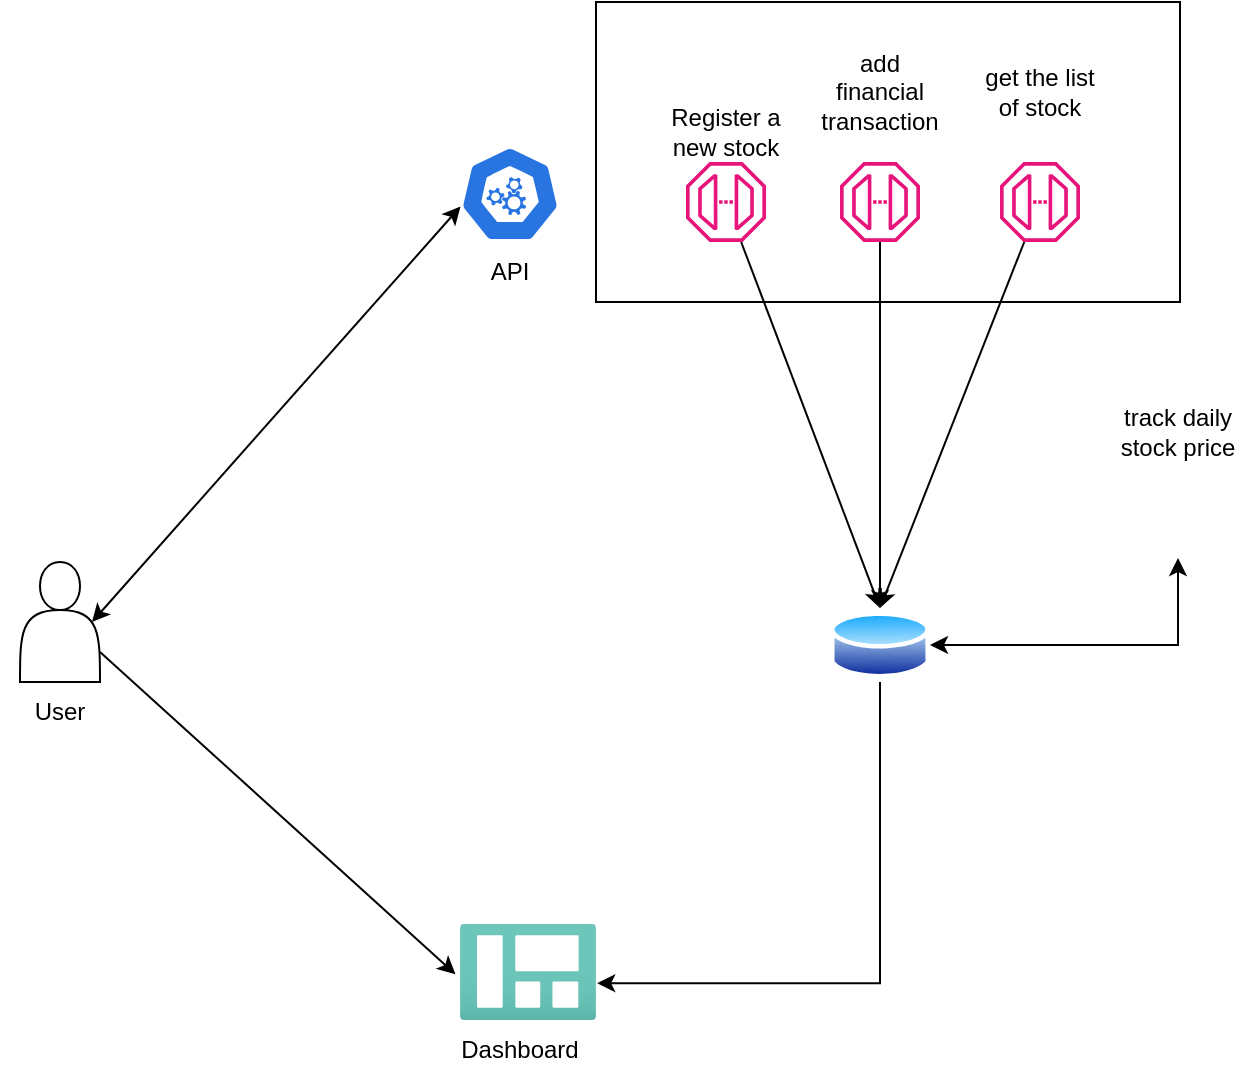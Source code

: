 <mxfile version="22.1.21" type="github">
  <diagram name="Page-1" id="amXx1AUA7oKwc4YvYZCA">
    <mxGraphModel dx="1037" dy="590" grid="1" gridSize="10" guides="1" tooltips="1" connect="1" arrows="1" fold="1" page="1" pageScale="1" pageWidth="827" pageHeight="1169" math="0" shadow="0">
      <root>
        <mxCell id="0" />
        <mxCell id="1" parent="0" />
        <mxCell id="Bt12XFEMHYhlOBlWCHLS-24" value="" style="rounded=0;whiteSpace=wrap;html=1;" vertex="1" parent="1">
          <mxGeometry x="348" y="100" width="292" height="150" as="geometry" />
        </mxCell>
        <mxCell id="Bt12XFEMHYhlOBlWCHLS-2" value="" style="shape=actor;whiteSpace=wrap;html=1;" vertex="1" parent="1">
          <mxGeometry x="60" y="380" width="40" height="60" as="geometry" />
        </mxCell>
        <mxCell id="Bt12XFEMHYhlOBlWCHLS-3" value="" style="aspect=fixed;sketch=0;html=1;dashed=0;whitespace=wrap;fillColor=#2875E2;strokeColor=#ffffff;points=[[0.005,0.63,0],[0.1,0.2,0],[0.9,0.2,0],[0.5,0,0],[0.995,0.63,0],[0.72,0.99,0],[0.5,1,0],[0.28,0.99,0]];shape=mxgraph.kubernetes.icon2;prIcon=api" vertex="1" parent="1">
          <mxGeometry x="280" y="172" width="50" height="48" as="geometry" />
        </mxCell>
        <mxCell id="Bt12XFEMHYhlOBlWCHLS-4" value="" style="image;aspect=fixed;html=1;points=[];align=center;fontSize=12;image=img/lib/azure2/general/Dashboard.svg;" vertex="1" parent="1">
          <mxGeometry x="280" y="561" width="68" height="48" as="geometry" />
        </mxCell>
        <mxCell id="Bt12XFEMHYhlOBlWCHLS-5" value="" style="sketch=0;outlineConnect=0;fontColor=#232F3E;gradientColor=none;fillColor=#E7157B;strokeColor=none;dashed=0;verticalLabelPosition=bottom;verticalAlign=top;align=center;html=1;fontSize=12;fontStyle=0;aspect=fixed;pointerEvents=1;shape=mxgraph.aws4.endpoint;" vertex="1" parent="1">
          <mxGeometry x="550" y="180" width="40" height="40" as="geometry" />
        </mxCell>
        <mxCell id="Bt12XFEMHYhlOBlWCHLS-6" value="User" style="text;html=1;strokeColor=none;fillColor=none;align=center;verticalAlign=middle;whiteSpace=wrap;rounded=0;" vertex="1" parent="1">
          <mxGeometry x="50" y="440" width="60" height="30" as="geometry" />
        </mxCell>
        <mxCell id="Bt12XFEMHYhlOBlWCHLS-7" value="API" style="text;html=1;strokeColor=none;fillColor=none;align=center;verticalAlign=middle;whiteSpace=wrap;rounded=0;" vertex="1" parent="1">
          <mxGeometry x="275" y="220" width="60" height="30" as="geometry" />
        </mxCell>
        <mxCell id="Bt12XFEMHYhlOBlWCHLS-8" value="Dashboard" style="text;html=1;strokeColor=none;fillColor=none;align=center;verticalAlign=middle;whiteSpace=wrap;rounded=0;" vertex="1" parent="1">
          <mxGeometry x="280" y="609" width="60" height="30" as="geometry" />
        </mxCell>
        <mxCell id="Bt12XFEMHYhlOBlWCHLS-9" value="" style="sketch=0;outlineConnect=0;fontColor=#232F3E;gradientColor=none;fillColor=#E7157B;strokeColor=none;dashed=0;verticalLabelPosition=bottom;verticalAlign=top;align=center;html=1;fontSize=12;fontStyle=0;aspect=fixed;pointerEvents=1;shape=mxgraph.aws4.endpoint;" vertex="1" parent="1">
          <mxGeometry x="470" y="180" width="40" height="40" as="geometry" />
        </mxCell>
        <mxCell id="Bt12XFEMHYhlOBlWCHLS-11" value="" style="sketch=0;outlineConnect=0;fontColor=#232F3E;gradientColor=none;fillColor=#E7157B;strokeColor=none;dashed=0;verticalLabelPosition=bottom;verticalAlign=top;align=center;html=1;fontSize=12;fontStyle=0;aspect=fixed;pointerEvents=1;shape=mxgraph.aws4.endpoint;" vertex="1" parent="1">
          <mxGeometry x="393" y="180" width="40" height="40" as="geometry" />
        </mxCell>
        <mxCell id="Bt12XFEMHYhlOBlWCHLS-13" value="Register a new stock" style="text;html=1;strokeColor=none;fillColor=none;align=center;verticalAlign=middle;whiteSpace=wrap;rounded=0;" vertex="1" parent="1">
          <mxGeometry x="383" y="150" width="60" height="30" as="geometry" />
        </mxCell>
        <mxCell id="Bt12XFEMHYhlOBlWCHLS-14" value="add financial transaction" style="text;html=1;strokeColor=none;fillColor=none;align=center;verticalAlign=middle;whiteSpace=wrap;rounded=0;" vertex="1" parent="1">
          <mxGeometry x="460" y="130" width="60" height="30" as="geometry" />
        </mxCell>
        <mxCell id="Bt12XFEMHYhlOBlWCHLS-16" value="" style="endArrow=classic;startArrow=classic;html=1;rounded=0;exitX=0.9;exitY=0.5;exitDx=0;exitDy=0;exitPerimeter=0;entryX=0.005;entryY=0.63;entryDx=0;entryDy=0;entryPerimeter=0;" edge="1" parent="1" source="Bt12XFEMHYhlOBlWCHLS-2" target="Bt12XFEMHYhlOBlWCHLS-3">
          <mxGeometry width="50" height="50" relative="1" as="geometry">
            <mxPoint x="170" y="550" as="sourcePoint" />
            <mxPoint x="220" y="500" as="targetPoint" />
          </mxGeometry>
        </mxCell>
        <mxCell id="Bt12XFEMHYhlOBlWCHLS-17" value="" style="endArrow=classic;html=1;rounded=0;exitX=1;exitY=0.75;exitDx=0;exitDy=0;entryX=-0.033;entryY=0.523;entryDx=0;entryDy=0;entryPerimeter=0;" edge="1" parent="1" source="Bt12XFEMHYhlOBlWCHLS-2" target="Bt12XFEMHYhlOBlWCHLS-4">
          <mxGeometry width="50" height="50" relative="1" as="geometry">
            <mxPoint x="170" y="550" as="sourcePoint" />
            <mxPoint x="220" y="500" as="targetPoint" />
          </mxGeometry>
        </mxCell>
        <mxCell id="Bt12XFEMHYhlOBlWCHLS-18" value="" style="image;aspect=fixed;perimeter=ellipsePerimeter;html=1;align=center;shadow=0;dashed=0;spacingTop=3;image=img/lib/active_directory/database.svg;" vertex="1" parent="1">
          <mxGeometry x="465" y="403" width="50" height="37" as="geometry" />
        </mxCell>
        <mxCell id="Bt12XFEMHYhlOBlWCHLS-19" value="get the list of stock" style="text;html=1;strokeColor=none;fillColor=none;align=center;verticalAlign=middle;whiteSpace=wrap;rounded=0;" vertex="1" parent="1">
          <mxGeometry x="540" y="130" width="60" height="30" as="geometry" />
        </mxCell>
        <mxCell id="Bt12XFEMHYhlOBlWCHLS-21" value="" style="endArrow=classic;html=1;rounded=0;entryX=0.5;entryY=0;entryDx=0;entryDy=0;" edge="1" parent="1" source="Bt12XFEMHYhlOBlWCHLS-11" target="Bt12XFEMHYhlOBlWCHLS-18">
          <mxGeometry width="50" height="50" relative="1" as="geometry">
            <mxPoint x="420" y="230" as="sourcePoint" />
            <mxPoint x="450" y="350" as="targetPoint" />
          </mxGeometry>
        </mxCell>
        <mxCell id="Bt12XFEMHYhlOBlWCHLS-22" value="" style="endArrow=classic;html=1;rounded=0;entryX=0.5;entryY=0;entryDx=0;entryDy=0;" edge="1" parent="1" source="Bt12XFEMHYhlOBlWCHLS-9" target="Bt12XFEMHYhlOBlWCHLS-18">
          <mxGeometry width="50" height="50" relative="1" as="geometry">
            <mxPoint x="435" y="230" as="sourcePoint" />
            <mxPoint x="510" y="350" as="targetPoint" />
          </mxGeometry>
        </mxCell>
        <mxCell id="Bt12XFEMHYhlOBlWCHLS-23" value="" style="endArrow=classic;html=1;rounded=0;entryX=0.5;entryY=0;entryDx=0;entryDy=0;" edge="1" parent="1" source="Bt12XFEMHYhlOBlWCHLS-5" target="Bt12XFEMHYhlOBlWCHLS-18">
          <mxGeometry width="50" height="50" relative="1" as="geometry">
            <mxPoint x="504" y="230" as="sourcePoint" />
            <mxPoint x="600" y="390" as="targetPoint" />
          </mxGeometry>
        </mxCell>
        <mxCell id="Bt12XFEMHYhlOBlWCHLS-25" style="edgeStyle=orthogonalEdgeStyle;rounded=0;orthogonalLoop=1;jettySize=auto;html=1;exitX=0.5;exitY=1;exitDx=0;exitDy=0;entryX=1.009;entryY=0.617;entryDx=0;entryDy=0;entryPerimeter=0;" edge="1" parent="1" source="Bt12XFEMHYhlOBlWCHLS-18" target="Bt12XFEMHYhlOBlWCHLS-4">
          <mxGeometry relative="1" as="geometry" />
        </mxCell>
        <mxCell id="Bt12XFEMHYhlOBlWCHLS-26" value="" style="shape=image;html=1;verticalAlign=top;verticalLabelPosition=bottom;labelBackgroundColor=#ffffff;imageAspect=0;aspect=fixed;image=https://cdn3.iconfinder.com/data/icons/customer-experience-1/32/24_Hours-128.png" vertex="1" parent="1">
          <mxGeometry x="620" y="340" width="38" height="38" as="geometry" />
        </mxCell>
        <mxCell id="Bt12XFEMHYhlOBlWCHLS-29" value="" style="endArrow=classic;startArrow=classic;html=1;rounded=0;edgeStyle=orthogonalEdgeStyle;exitX=1;exitY=0.5;exitDx=0;exitDy=0;entryX=0.5;entryY=1;entryDx=0;entryDy=0;" edge="1" parent="1" source="Bt12XFEMHYhlOBlWCHLS-18" target="Bt12XFEMHYhlOBlWCHLS-26">
          <mxGeometry width="50" height="50" relative="1" as="geometry">
            <mxPoint x="610" y="450" as="sourcePoint" />
            <mxPoint x="660" y="400" as="targetPoint" />
          </mxGeometry>
        </mxCell>
        <mxCell id="Bt12XFEMHYhlOBlWCHLS-30" value="track daily stock price" style="text;html=1;strokeColor=none;fillColor=none;align=center;verticalAlign=middle;whiteSpace=wrap;rounded=0;" vertex="1" parent="1">
          <mxGeometry x="609" y="300" width="60" height="30" as="geometry" />
        </mxCell>
      </root>
    </mxGraphModel>
  </diagram>
</mxfile>
